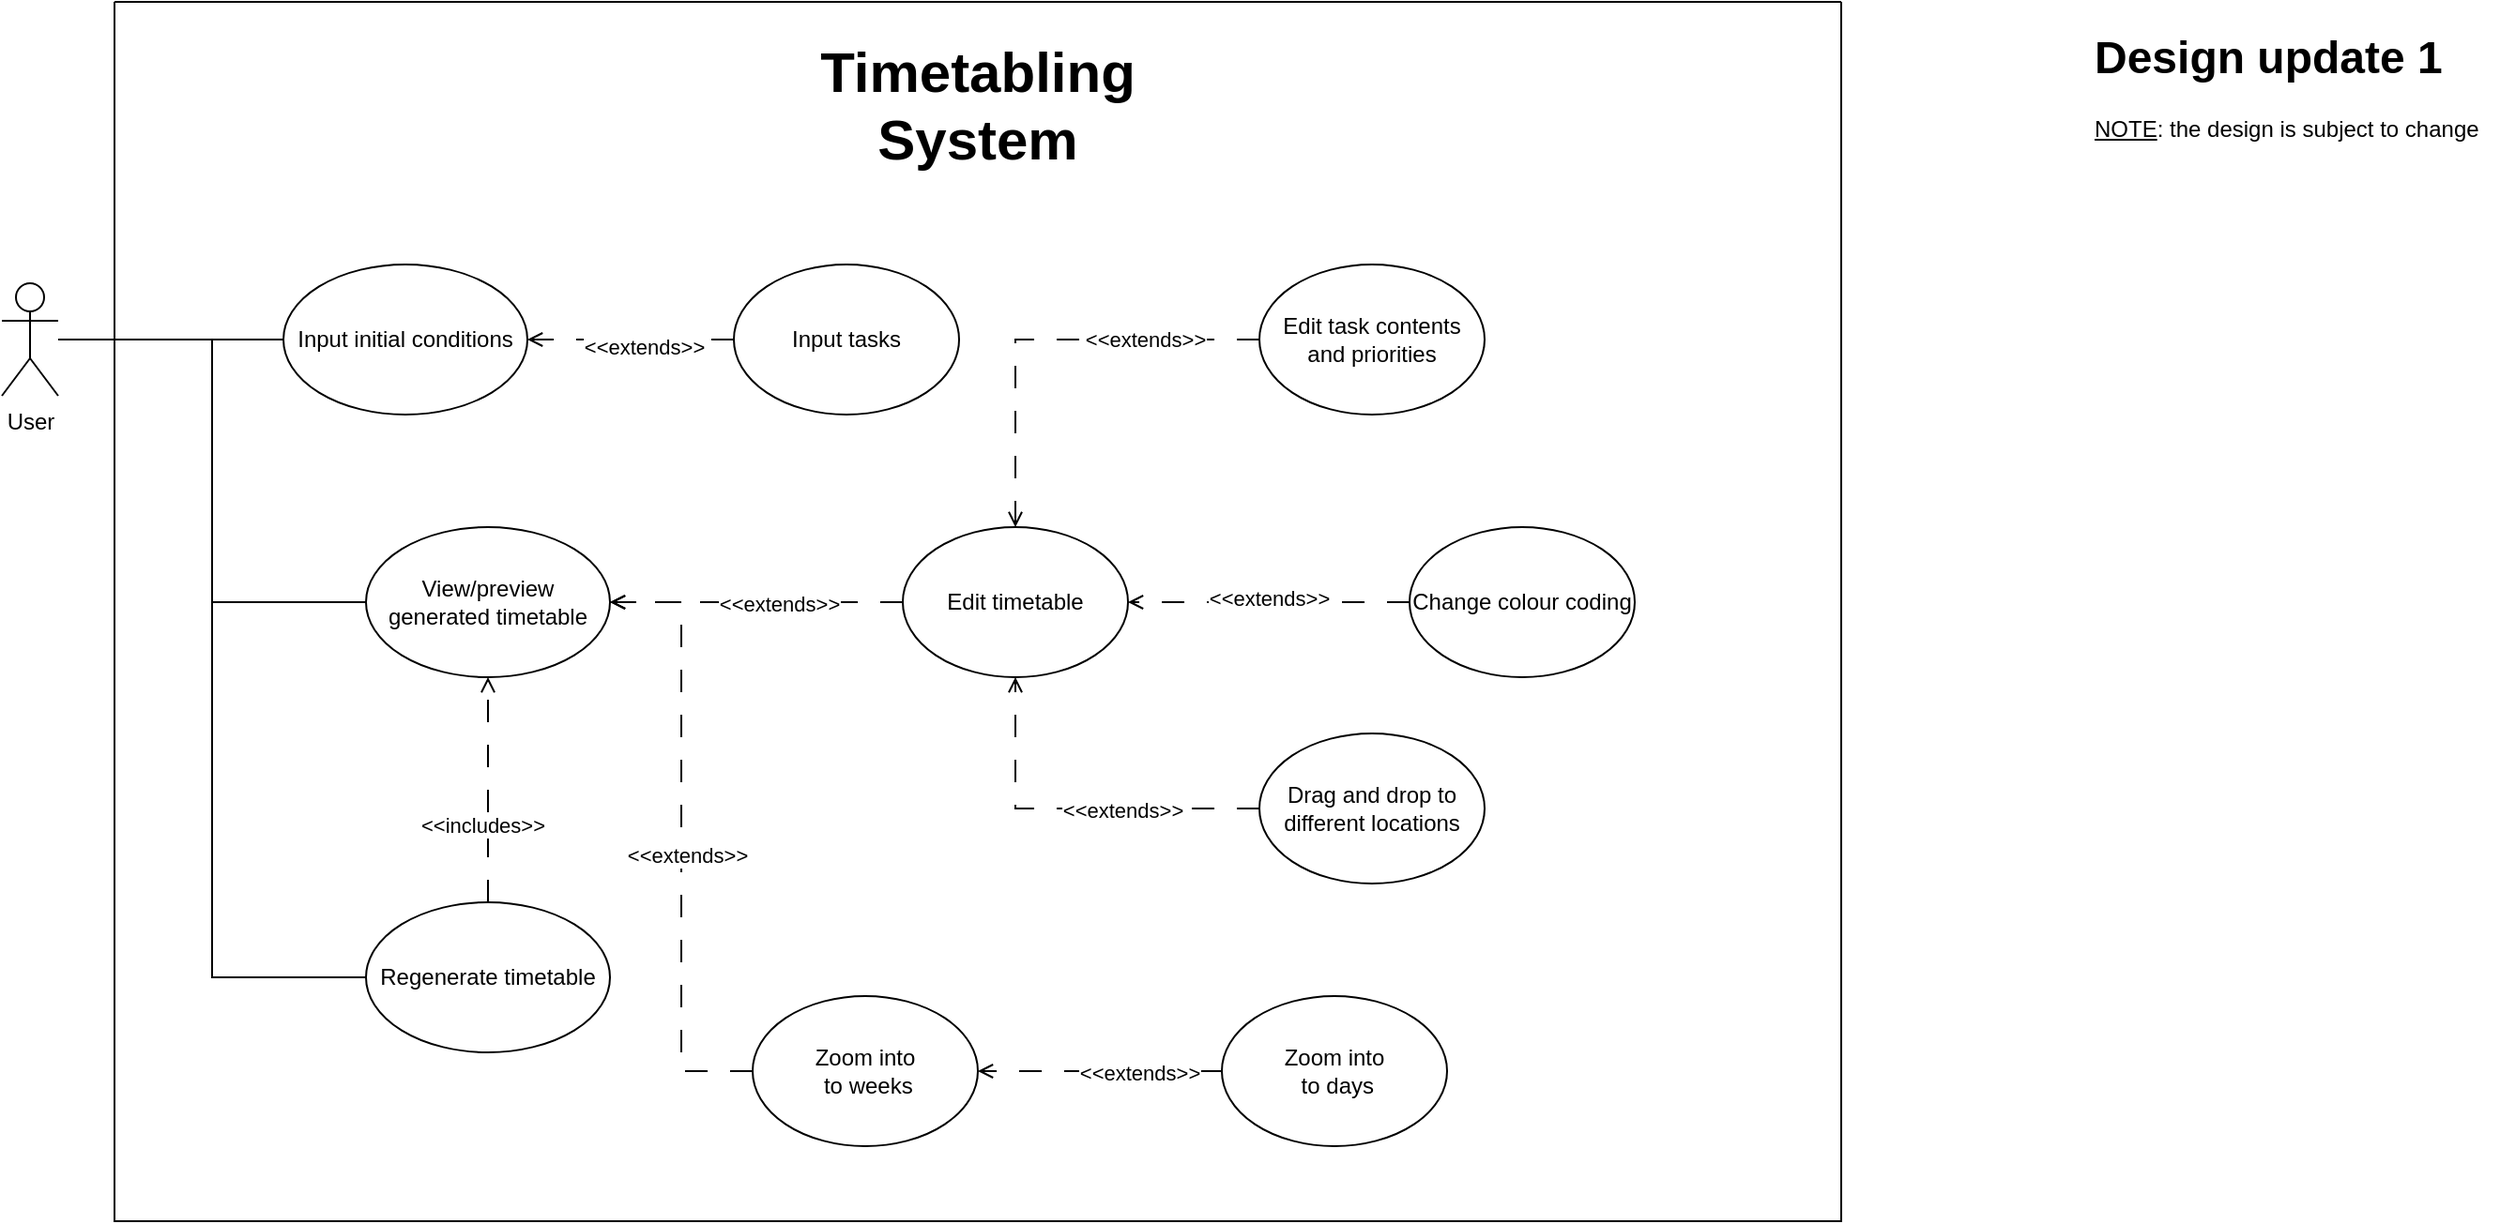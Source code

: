 <mxfile version="21.5.2" type="device">
  <diagram name="Page-1" id="Hy9gnDpZ48CLrGXnPqWd">
    <mxGraphModel dx="1750" dy="955" grid="1" gridSize="10" guides="1" tooltips="1" connect="1" arrows="1" fold="1" page="1" pageScale="1" pageWidth="827" pageHeight="1169" math="0" shadow="0">
      <root>
        <mxCell id="0" />
        <mxCell id="1" parent="0" />
        <mxCell id="JgqAxrNQl5Yg1UY1hEpP-17" style="edgeStyle=orthogonalEdgeStyle;rounded=0;orthogonalLoop=1;jettySize=auto;html=1;entryX=0;entryY=0.5;entryDx=0;entryDy=0;endArrow=none;endFill=0;" edge="1" parent="1" source="JgqAxrNQl5Yg1UY1hEpP-6" target="JgqAxrNQl5Yg1UY1hEpP-16">
          <mxGeometry relative="1" as="geometry" />
        </mxCell>
        <mxCell id="JgqAxrNQl5Yg1UY1hEpP-22" style="edgeStyle=orthogonalEdgeStyle;rounded=0;orthogonalLoop=1;jettySize=auto;html=1;entryX=0;entryY=0.5;entryDx=0;entryDy=0;endArrow=none;endFill=0;" edge="1" parent="1" source="JgqAxrNQl5Yg1UY1hEpP-6" target="JgqAxrNQl5Yg1UY1hEpP-21">
          <mxGeometry relative="1" as="geometry" />
        </mxCell>
        <mxCell id="JgqAxrNQl5Yg1UY1hEpP-41" style="edgeStyle=orthogonalEdgeStyle;rounded=0;orthogonalLoop=1;jettySize=auto;html=1;entryX=0;entryY=0.5;entryDx=0;entryDy=0;endArrow=none;endFill=0;" edge="1" parent="1" source="JgqAxrNQl5Yg1UY1hEpP-6" target="JgqAxrNQl5Yg1UY1hEpP-38">
          <mxGeometry relative="1" as="geometry" />
        </mxCell>
        <mxCell id="JgqAxrNQl5Yg1UY1hEpP-6" value="User&lt;br&gt;" style="shape=umlActor;verticalLabelPosition=bottom;verticalAlign=top;html=1;outlineConnect=0;" vertex="1" parent="1">
          <mxGeometry x="90" y="190" width="30" height="60" as="geometry" />
        </mxCell>
        <mxCell id="JgqAxrNQl5Yg1UY1hEpP-14" value="" style="swimlane;startSize=0;" vertex="1" parent="1">
          <mxGeometry x="150" y="40" width="920" height="650" as="geometry" />
        </mxCell>
        <mxCell id="JgqAxrNQl5Yg1UY1hEpP-19" style="edgeStyle=orthogonalEdgeStyle;rounded=0;orthogonalLoop=1;jettySize=auto;html=1;exitX=0;exitY=0.5;exitDx=0;exitDy=0;entryX=1;entryY=0.5;entryDx=0;entryDy=0;endArrow=open;endFill=0;dashed=1;dashPattern=12 12;" edge="1" parent="JgqAxrNQl5Yg1UY1hEpP-14" source="JgqAxrNQl5Yg1UY1hEpP-18" target="JgqAxrNQl5Yg1UY1hEpP-16">
          <mxGeometry relative="1" as="geometry" />
        </mxCell>
        <mxCell id="JgqAxrNQl5Yg1UY1hEpP-20" value="&amp;lt;&amp;lt;extends&amp;gt;&amp;gt;" style="edgeLabel;html=1;align=center;verticalAlign=middle;resizable=0;points=[];" vertex="1" connectable="0" parent="JgqAxrNQl5Yg1UY1hEpP-19">
          <mxGeometry x="-0.125" y="4" relative="1" as="geometry">
            <mxPoint as="offset" />
          </mxGeometry>
        </mxCell>
        <mxCell id="JgqAxrNQl5Yg1UY1hEpP-16" value="Input initial conditions" style="ellipse;whiteSpace=wrap;html=1;" vertex="1" parent="JgqAxrNQl5Yg1UY1hEpP-14">
          <mxGeometry x="90" y="140" width="130" height="80" as="geometry" />
        </mxCell>
        <mxCell id="JgqAxrNQl5Yg1UY1hEpP-18" value="Input tasks" style="ellipse;whiteSpace=wrap;html=1;" vertex="1" parent="JgqAxrNQl5Yg1UY1hEpP-14">
          <mxGeometry x="330" y="140" width="120" height="80" as="geometry" />
        </mxCell>
        <mxCell id="JgqAxrNQl5Yg1UY1hEpP-39" value="" style="edgeStyle=orthogonalEdgeStyle;rounded=0;orthogonalLoop=1;jettySize=auto;html=1;endArrow=open;endFill=0;dashed=1;dashPattern=12 12;" edge="1" parent="JgqAxrNQl5Yg1UY1hEpP-14" source="JgqAxrNQl5Yg1UY1hEpP-38" target="JgqAxrNQl5Yg1UY1hEpP-21">
          <mxGeometry relative="1" as="geometry" />
        </mxCell>
        <mxCell id="JgqAxrNQl5Yg1UY1hEpP-40" value="&amp;lt;&amp;lt;includes&amp;gt;&amp;gt;" style="edgeLabel;html=1;align=center;verticalAlign=middle;resizable=0;points=[];" vertex="1" connectable="0" parent="JgqAxrNQl5Yg1UY1hEpP-39">
          <mxGeometry x="-0.319" y="3" relative="1" as="geometry">
            <mxPoint as="offset" />
          </mxGeometry>
        </mxCell>
        <mxCell id="JgqAxrNQl5Yg1UY1hEpP-21" value="View/preview&lt;br&gt;generated timetable" style="ellipse;whiteSpace=wrap;html=1;" vertex="1" parent="JgqAxrNQl5Yg1UY1hEpP-14">
          <mxGeometry x="134" y="280" width="130" height="80" as="geometry" />
        </mxCell>
        <mxCell id="JgqAxrNQl5Yg1UY1hEpP-25" style="edgeStyle=orthogonalEdgeStyle;rounded=0;orthogonalLoop=1;jettySize=auto;html=1;exitX=0;exitY=0.5;exitDx=0;exitDy=0;endArrow=open;endFill=0;dashed=1;dashPattern=12 12;" edge="1" parent="JgqAxrNQl5Yg1UY1hEpP-14" source="JgqAxrNQl5Yg1UY1hEpP-24" target="JgqAxrNQl5Yg1UY1hEpP-21">
          <mxGeometry relative="1" as="geometry" />
        </mxCell>
        <mxCell id="JgqAxrNQl5Yg1UY1hEpP-26" value="&amp;lt;&amp;lt;extends&amp;gt;&amp;gt;" style="edgeLabel;html=1;align=center;verticalAlign=middle;resizable=0;points=[];" vertex="1" connectable="0" parent="JgqAxrNQl5Yg1UY1hEpP-25">
          <mxGeometry x="-0.157" y="1" relative="1" as="geometry">
            <mxPoint as="offset" />
          </mxGeometry>
        </mxCell>
        <mxCell id="JgqAxrNQl5Yg1UY1hEpP-24" value="Edit timetable" style="ellipse;whiteSpace=wrap;html=1;" vertex="1" parent="JgqAxrNQl5Yg1UY1hEpP-14">
          <mxGeometry x="420" y="280" width="120" height="80" as="geometry" />
        </mxCell>
        <mxCell id="JgqAxrNQl5Yg1UY1hEpP-28" style="edgeStyle=orthogonalEdgeStyle;rounded=0;orthogonalLoop=1;jettySize=auto;html=1;exitX=0;exitY=0.5;exitDx=0;exitDy=0;entryX=1;entryY=0.5;entryDx=0;entryDy=0;endArrow=open;endFill=0;dashed=1;dashPattern=12 12;" edge="1" parent="JgqAxrNQl5Yg1UY1hEpP-14" source="JgqAxrNQl5Yg1UY1hEpP-27" target="JgqAxrNQl5Yg1UY1hEpP-24">
          <mxGeometry relative="1" as="geometry" />
        </mxCell>
        <mxCell id="JgqAxrNQl5Yg1UY1hEpP-29" value="&amp;lt;&amp;lt;extends&amp;gt;&amp;gt;" style="edgeLabel;html=1;align=center;verticalAlign=middle;resizable=0;points=[];" vertex="1" connectable="0" parent="JgqAxrNQl5Yg1UY1hEpP-28">
          <mxGeometry x="-0.014" y="-2" relative="1" as="geometry">
            <mxPoint x="-1" as="offset" />
          </mxGeometry>
        </mxCell>
        <mxCell id="JgqAxrNQl5Yg1UY1hEpP-27" value="Change colour coding" style="ellipse;whiteSpace=wrap;html=1;" vertex="1" parent="JgqAxrNQl5Yg1UY1hEpP-14">
          <mxGeometry x="690" y="280" width="120" height="80" as="geometry" />
        </mxCell>
        <mxCell id="JgqAxrNQl5Yg1UY1hEpP-31" style="edgeStyle=orthogonalEdgeStyle;rounded=0;orthogonalLoop=1;jettySize=auto;html=1;endArrow=open;endFill=0;dashed=1;dashPattern=12 12;" edge="1" parent="JgqAxrNQl5Yg1UY1hEpP-14" source="JgqAxrNQl5Yg1UY1hEpP-30" target="JgqAxrNQl5Yg1UY1hEpP-24">
          <mxGeometry relative="1" as="geometry" />
        </mxCell>
        <mxCell id="JgqAxrNQl5Yg1UY1hEpP-32" value="&amp;lt;&amp;lt;extends&amp;gt;&amp;gt;" style="edgeLabel;html=1;align=center;verticalAlign=middle;resizable=0;points=[];" vertex="1" connectable="0" parent="JgqAxrNQl5Yg1UY1hEpP-31">
          <mxGeometry x="-0.473" relative="1" as="geometry">
            <mxPoint x="-1" as="offset" />
          </mxGeometry>
        </mxCell>
        <mxCell id="JgqAxrNQl5Yg1UY1hEpP-30" value="Edit task contents &lt;br&gt;and priorities" style="ellipse;whiteSpace=wrap;html=1;" vertex="1" parent="JgqAxrNQl5Yg1UY1hEpP-14">
          <mxGeometry x="610" y="140" width="120" height="80" as="geometry" />
        </mxCell>
        <mxCell id="JgqAxrNQl5Yg1UY1hEpP-5" value="Timetabling System" style="text;html=1;strokeColor=none;fillColor=none;align=center;verticalAlign=middle;whiteSpace=wrap;rounded=0;fontStyle=1;fontSize=30;" vertex="1" parent="JgqAxrNQl5Yg1UY1hEpP-14">
          <mxGeometry x="365" y="40" width="190" height="30" as="geometry" />
        </mxCell>
        <mxCell id="JgqAxrNQl5Yg1UY1hEpP-35" style="edgeStyle=orthogonalEdgeStyle;rounded=0;orthogonalLoop=1;jettySize=auto;html=1;entryX=0.5;entryY=1;entryDx=0;entryDy=0;endArrow=open;endFill=0;dashed=1;dashPattern=12 12;" edge="1" parent="JgqAxrNQl5Yg1UY1hEpP-14" source="JgqAxrNQl5Yg1UY1hEpP-34" target="JgqAxrNQl5Yg1UY1hEpP-24">
          <mxGeometry relative="1" as="geometry" />
        </mxCell>
        <mxCell id="JgqAxrNQl5Yg1UY1hEpP-37" value="&amp;lt;&amp;lt;extends&amp;gt;&amp;gt;" style="edgeLabel;html=1;align=center;verticalAlign=middle;resizable=0;points=[];" vertex="1" connectable="0" parent="JgqAxrNQl5Yg1UY1hEpP-35">
          <mxGeometry x="-0.282" y="1" relative="1" as="geometry">
            <mxPoint x="-1" as="offset" />
          </mxGeometry>
        </mxCell>
        <mxCell id="JgqAxrNQl5Yg1UY1hEpP-34" value="Drag and drop to different locations" style="ellipse;whiteSpace=wrap;html=1;" vertex="1" parent="JgqAxrNQl5Yg1UY1hEpP-14">
          <mxGeometry x="610" y="390" width="120" height="80" as="geometry" />
        </mxCell>
        <mxCell id="JgqAxrNQl5Yg1UY1hEpP-38" value="Regenerate timetable" style="ellipse;whiteSpace=wrap;html=1;" vertex="1" parent="JgqAxrNQl5Yg1UY1hEpP-14">
          <mxGeometry x="134" y="480" width="130" height="80" as="geometry" />
        </mxCell>
        <mxCell id="JgqAxrNQl5Yg1UY1hEpP-46" style="edgeStyle=orthogonalEdgeStyle;rounded=0;orthogonalLoop=1;jettySize=auto;html=1;entryX=1;entryY=0.5;entryDx=0;entryDy=0;endArrow=open;endFill=0;dashed=1;dashPattern=12 12;" edge="1" parent="JgqAxrNQl5Yg1UY1hEpP-14" source="JgqAxrNQl5Yg1UY1hEpP-43" target="JgqAxrNQl5Yg1UY1hEpP-21">
          <mxGeometry relative="1" as="geometry" />
        </mxCell>
        <mxCell id="JgqAxrNQl5Yg1UY1hEpP-47" value="&amp;lt;&amp;lt;extends&amp;gt;&amp;gt;" style="edgeLabel;html=1;align=center;verticalAlign=middle;resizable=0;points=[];" vertex="1" connectable="0" parent="JgqAxrNQl5Yg1UY1hEpP-46">
          <mxGeometry x="-0.057" y="-3" relative="1" as="geometry">
            <mxPoint as="offset" />
          </mxGeometry>
        </mxCell>
        <mxCell id="JgqAxrNQl5Yg1UY1hEpP-43" value="Zoom into&lt;br&gt;&amp;nbsp;to weeks" style="ellipse;whiteSpace=wrap;html=1;" vertex="1" parent="JgqAxrNQl5Yg1UY1hEpP-14">
          <mxGeometry x="340" y="530" width="120" height="80" as="geometry" />
        </mxCell>
        <mxCell id="JgqAxrNQl5Yg1UY1hEpP-50" style="edgeStyle=orthogonalEdgeStyle;rounded=0;orthogonalLoop=1;jettySize=auto;html=1;exitX=0;exitY=0.5;exitDx=0;exitDy=0;entryX=1;entryY=0.5;entryDx=0;entryDy=0;endArrow=open;endFill=0;dashed=1;dashPattern=12 12;" edge="1" parent="JgqAxrNQl5Yg1UY1hEpP-14" source="JgqAxrNQl5Yg1UY1hEpP-48" target="JgqAxrNQl5Yg1UY1hEpP-43">
          <mxGeometry relative="1" as="geometry" />
        </mxCell>
        <mxCell id="JgqAxrNQl5Yg1UY1hEpP-51" value="&amp;lt;&amp;lt;extends&amp;gt;&amp;gt;" style="edgeLabel;html=1;align=center;verticalAlign=middle;resizable=0;points=[];" vertex="1" connectable="0" parent="JgqAxrNQl5Yg1UY1hEpP-50">
          <mxGeometry x="-0.319" y="1" relative="1" as="geometry">
            <mxPoint as="offset" />
          </mxGeometry>
        </mxCell>
        <mxCell id="JgqAxrNQl5Yg1UY1hEpP-48" value="Zoom into&lt;br&gt;&amp;nbsp;to days" style="ellipse;whiteSpace=wrap;html=1;" vertex="1" parent="JgqAxrNQl5Yg1UY1hEpP-14">
          <mxGeometry x="590" y="530" width="120" height="80" as="geometry" />
        </mxCell>
        <mxCell id="JgqAxrNQl5Yg1UY1hEpP-33" value="&lt;h1&gt;Design update 1&lt;/h1&gt;&lt;div&gt;&lt;u&gt;NOTE&lt;/u&gt;: the design is subject to change&lt;/div&gt;" style="text;html=1;strokeColor=none;fillColor=none;spacing=5;spacingTop=-20;whiteSpace=wrap;overflow=hidden;rounded=0;" vertex="1" parent="1">
          <mxGeometry x="1200" y="50" width="220" height="120" as="geometry" />
        </mxCell>
      </root>
    </mxGraphModel>
  </diagram>
</mxfile>
